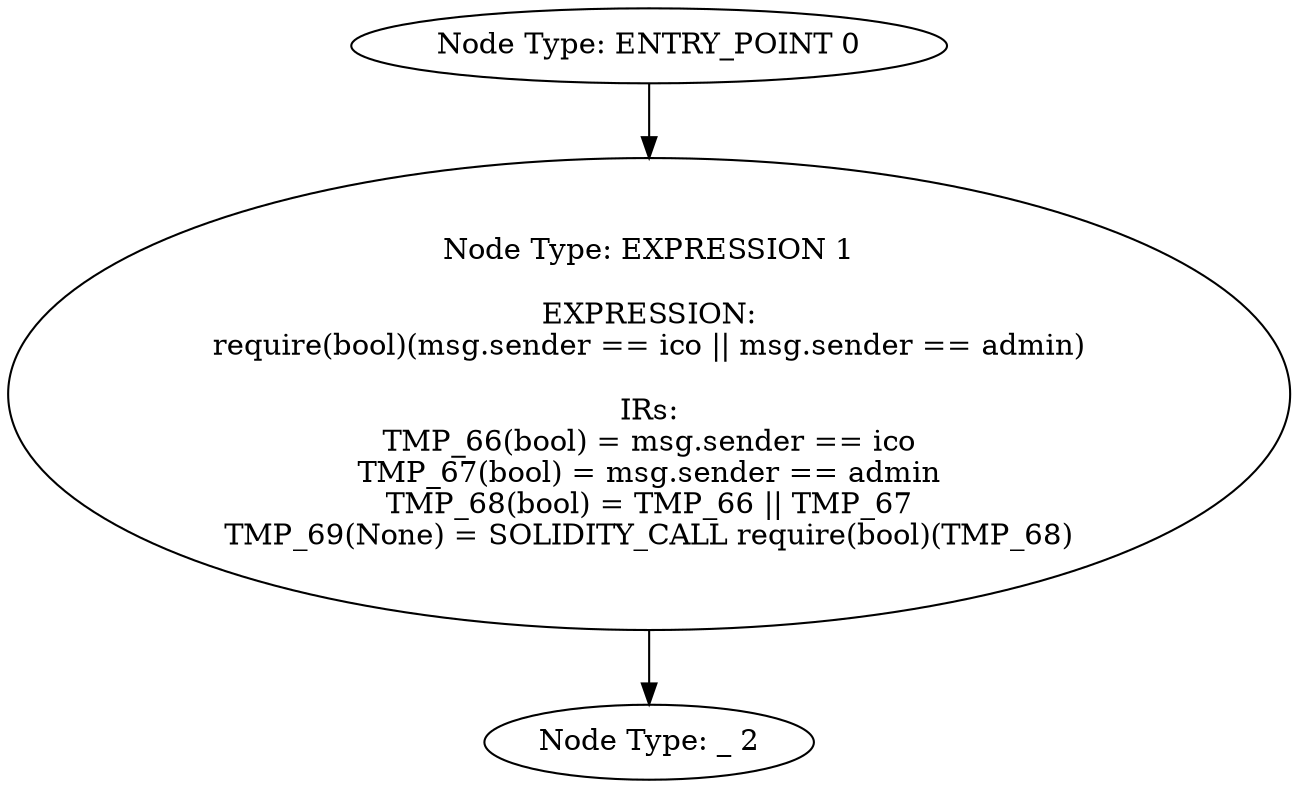 digraph{
0[label="Node Type: ENTRY_POINT 0
"];
0->1;
1[label="Node Type: EXPRESSION 1

EXPRESSION:
require(bool)(msg.sender == ico || msg.sender == admin)

IRs:
TMP_66(bool) = msg.sender == ico
TMP_67(bool) = msg.sender == admin
TMP_68(bool) = TMP_66 || TMP_67
TMP_69(None) = SOLIDITY_CALL require(bool)(TMP_68)"];
1->2;
2[label="Node Type: _ 2
"];
}
